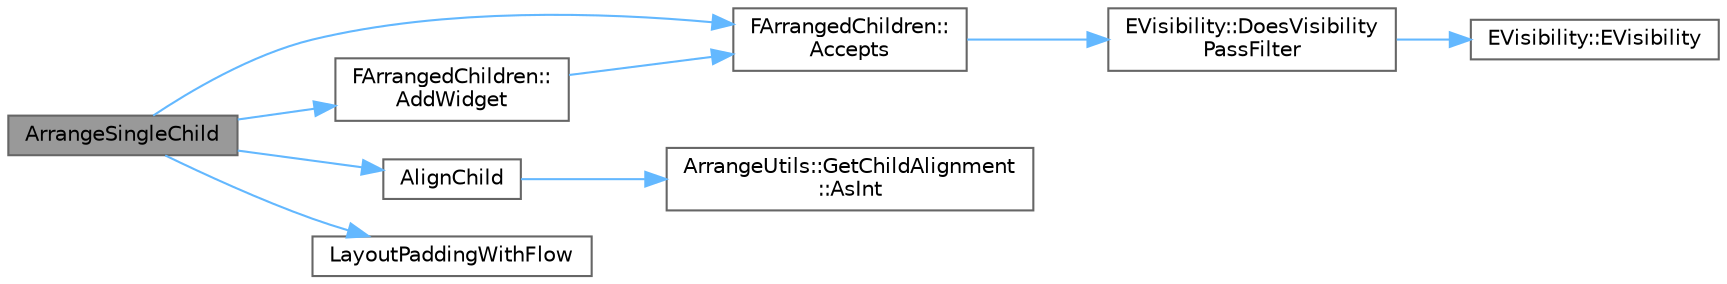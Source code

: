 digraph "ArrangeSingleChild"
{
 // INTERACTIVE_SVG=YES
 // LATEX_PDF_SIZE
  bgcolor="transparent";
  edge [fontname=Helvetica,fontsize=10,labelfontname=Helvetica,labelfontsize=10];
  node [fontname=Helvetica,fontsize=10,shape=box,height=0.2,width=0.4];
  rankdir="LR";
  Node1 [id="Node000001",label="ArrangeSingleChild",height=0.2,width=0.4,color="gray40", fillcolor="grey60", style="filled", fontcolor="black",tooltip=" "];
  Node1 -> Node2 [id="edge1_Node000001_Node000002",color="steelblue1",style="solid",tooltip=" "];
  Node2 [id="Node000002",label="FArrangedChildren::\lAccepts",height=0.2,width=0.4,color="grey40", fillcolor="white", style="filled",URL="$d4/d47/classFArrangedChildren.html#ab9279d8bb1ddde2095906bae86a2fc9b",tooltip=" "];
  Node2 -> Node3 [id="edge2_Node000002_Node000003",color="steelblue1",style="solid",tooltip=" "];
  Node3 [id="Node000003",label="EVisibility::DoesVisibility\lPassFilter",height=0.2,width=0.4,color="grey40", fillcolor="white", style="filled",URL="$dd/d9b/structEVisibility.html#a7e40cb70f96be0b5ea42f43c10f0f5ac",tooltip=" "];
  Node3 -> Node4 [id="edge3_Node000003_Node000004",color="steelblue1",style="solid",tooltip=" "];
  Node4 [id="Node000004",label="EVisibility::EVisibility",height=0.2,width=0.4,color="grey40", fillcolor="white", style="filled",URL="$dd/d9b/structEVisibility.html#aab03bcfce66a5103b4612e2c682e1ab9",tooltip="Default constructor."];
  Node1 -> Node5 [id="edge4_Node000001_Node000005",color="steelblue1",style="solid",tooltip=" "];
  Node5 [id="Node000005",label="FArrangedChildren::\lAddWidget",height=0.2,width=0.4,color="grey40", fillcolor="white", style="filled",URL="$d4/d47/classFArrangedChildren.html#a0a12f63388e0888bbd04749c0bd6b0b0",tooltip="Add an arranged widget (i.e."];
  Node5 -> Node2 [id="edge5_Node000005_Node000002",color="steelblue1",style="solid",tooltip=" "];
  Node1 -> Node6 [id="edge6_Node000001_Node000006",color="steelblue1",style="solid",tooltip=" "];
  Node6 [id="Node000006",label="AlignChild",height=0.2,width=0.4,color="grey40", fillcolor="white", style="filled",URL="$d2/d09/LayoutUtils_8h.html#a513c5956bd399d19047472d56438a48a",tooltip="Helper method to BoxPanel::ArrangeChildren."];
  Node6 -> Node7 [id="edge7_Node000006_Node000007",color="steelblue1",style="solid",tooltip=" "];
  Node7 [id="Node000007",label="ArrangeUtils::GetChildAlignment\l::AsInt",height=0.2,width=0.4,color="grey40", fillcolor="white", style="filled",URL="$d4/d34/structArrangeUtils_1_1GetChildAlignment.html#a378e14e854af54289a2b6eb655b8f9d4",tooltip=" "];
  Node1 -> Node8 [id="edge8_Node000001_Node000008",color="steelblue1",style="solid",tooltip=" "];
  Node8 [id="Node000008",label="LayoutPaddingWithFlow",height=0.2,width=0.4,color="grey40", fillcolor="white", style="filled",URL="$d2/d09/LayoutUtils_8h.html#a473d041f6e04439b3aa1ec732f248bf0",tooltip=" "];
}
